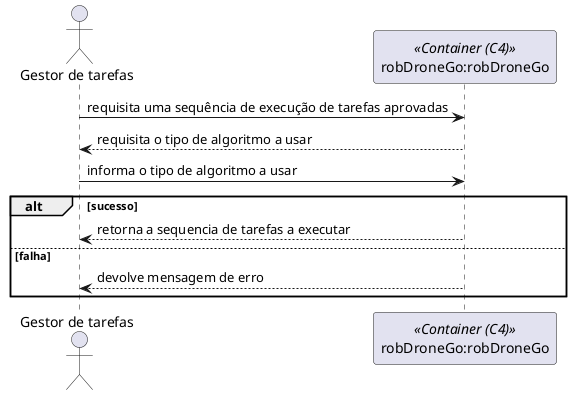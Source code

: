 @startuml

actor "Gestor de tarefas" as Actor
participant "robDroneGo:robDroneGo" as Container <<Container (C4)>>

Actor -> Container: requisita uma sequência de execução de tarefas aprovadas
Container --> Actor: requisita o tipo de algoritmo a usar
Actor -> Container: informa o tipo de algoritmo a usar

alt sucesso
    Container --> Actor: retorna a sequencia de tarefas a executar
else falha
    Container --> Actor: devolve mensagem de erro
end


@enduml
